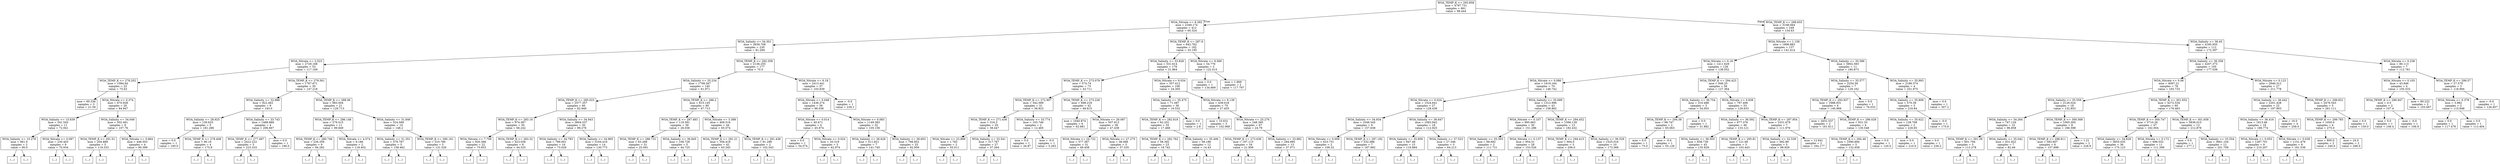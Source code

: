 digraph Tree {
node [shape=box] ;
0 [label="WOA_TEMP_K <= 293.858\nmse = 4797.731\nsamples = 661\nvalue = 98.444"] ;
1 [label="WOA_Nitrate <= 8.392\nmse = 2349.174\nsamples = 412\nvalue = 60.324"] ;
0 -> 1 [labeldistance=2.5, labelangle=45, headlabel="True"] ;
2 [label="WOA_Salinity <= 34.301\nmse = 2659.708\nsamples = 230\nvalue = 81.269"] ;
1 -> 2 ;
3 [label="WOA_Nitrate <= 2.523\nmse = 2729.168\nsamples = 53\nvalue = 117.169"] ;
2 -> 3 ;
4 [label="WOA_TEMP_K <= 278.202\nmse = 1084.64\nsamples = 23\nvalue = 75.63"] ;
3 -> 4 ;
5 [label="mse = 60.336\nsamples = 3\nvalue = 21.59"] ;
4 -> 5 ;
6 [label="WOA_Nitrate <= 0.374\nmse = 670.928\nsamples = 20\nvalue = 84.947"] ;
4 -> 6 ;
7 [label="WOA_Salinity <= 15.639\nmse = 341.545\nsamples = 11\nvalue = 72.941"] ;
6 -> 7 ;
8 [label="WOA_Salinity <= 10.279\nmse = 961.0\nsamples = 2\nvalue = 90.0"] ;
7 -> 8 ;
9 [label="(...)"] ;
8 -> 9 ;
10 [label="(...)"] ;
8 -> 10 ;
11 [label="WOA_Nitrate <= 0.087\nmse = 230.403\nsamples = 9\nvalue = 70.934"] ;
7 -> 11 ;
12 [label="(...)"] ;
11 -> 12 ;
13 [label="(...)"] ;
11 -> 13 ;
22 [label="WOA_Salinity <= 34.049\nmse = 502.461\nsamples = 9\nvalue = 107.76"] ;
6 -> 22 ;
23 [label="WOA_TEMP_K <= 291.01\nmse = 204.889\nsamples = 5\nvalue = 119.333"] ;
22 -> 23 ;
24 [label="(...)"] ;
23 -> 24 ;
29 [label="(...)"] ;
23 -> 29 ;
32 [label="WOA_Nitrate <= 0.864\nmse = 446.503\nsamples = 4\nvalue = 90.399"] ;
22 -> 32 ;
33 [label="(...)"] ;
32 -> 33 ;
34 [label="(...)"] ;
32 -> 34 ;
39 [label="WOA_TEMP_K <= 279.561\nmse = 1767.671\nsamples = 30\nvalue = 147.218"] ;
3 -> 39 ;
40 [label="WOA_Salinity <= 32.988\nmse = 922.462\nsamples = 9\nvalue = 193.0"] ;
39 -> 40 ;
41 [label="WOA_Salinity <= 28.925\nmse = 139.633\nsamples = 5\nvalue = 181.286"] ;
40 -> 41 ;
42 [label="mse = 0.0\nsamples = 1\nvalue = 195.0"] ;
41 -> 42 ;
43 [label="WOA_TEMP_K <= 278.408\nmse = 90.16\nsamples = 4\nvalue = 175.8"] ;
41 -> 43 ;
44 [label="(...)"] ;
43 -> 44 ;
47 [label="(...)"] ;
43 -> 47 ;
48 [label="WOA_Salinity <= 33.743\nmse = 1488.889\nsamples = 4\nvalue = 206.667"] ;
40 -> 48 ;
49 [label="WOA_TEMP_K <= 277.497\nmse = 2422.222\nsamples = 3\nvalue = 223.333"] ;
48 -> 49 ;
50 [label="(...)"] ;
49 -> 50 ;
51 [label="(...)"] ;
49 -> 51 ;
52 [label="mse = 0.0\nsamples = 1\nvalue = 190.0"] ;
48 -> 52 ;
53 [label="WOA_TEMP_K <= 288.06\nmse = 983.004\nsamples = 21\nvalue = 129.713"] ;
39 -> 53 ;
54 [label="WOA_TEMP_K <= 286.148\nmse = 279.515\nsamples = 11\nvalue = 99.849"] ;
53 -> 54 ;
55 [label="WOA_TEMP_K <= 280.746\nmse = 226.359\nsamples = 9\nvalue = 94.282"] ;
54 -> 55 ;
56 [label="(...)"] ;
55 -> 56 ;
63 [label="(...)"] ;
55 -> 63 ;
72 [label="WOA_Nitrate <= 4.574\nmse = 9.186\nsamples = 2\nvalue = 118.402"] ;
54 -> 72 ;
73 [label="(...)"] ;
72 -> 73 ;
74 [label="(...)"] ;
72 -> 74 ;
75 [label="WOA_Salinity <= 31.846\nmse = 524.589\nsamples = 10\nvalue = 148.2"] ;
53 -> 75 ;
76 [label="WOA_Salinity <= 31.351\nmse = 379.787\nsamples = 5\nvalue = 158.462"] ;
75 -> 76 ;
77 [label="(...)"] ;
76 -> 77 ;
82 [label="(...)"] ;
76 -> 82 ;
85 [label="WOA_TEMP_K <= 290.161\nmse = 310.766\nsamples = 5\nvalue = 131.526"] ;
75 -> 85 ;
86 [label="(...)"] ;
85 -> 86 ;
91 [label="(...)"] ;
85 -> 91 ;
94 [label="WOA_TEMP_K <= 292.358\nmse = 2136.255\nsamples = 177\nvalue = 70.5"] ;
2 -> 94 ;
95 [label="WOA_Salinity <= 35.234\nmse = 1708.267\nsamples = 140\nvalue = 61.971"] ;
94 -> 95 ;
96 [label="WOA_TEMP_K <= 285.023\nmse = 2577.357\nsamples = 60\nvalue = 82.949"] ;
95 -> 96 ;
97 [label="WOA_TEMP_K <= 283.16\nmse = 974.387\nsamples = 30\nvalue = 66.242"] ;
96 -> 97 ;
98 [label="WOA_Nitrate <= 7.709\nmse = 920.366\nsamples = 22\nvalue = 75.653"] ;
97 -> 98 ;
99 [label="(...)"] ;
98 -> 99 ;
128 [label="(...)"] ;
98 -> 128 ;
129 [label="WOA_TEMP_K <= 283.32\nmse = 423.036\nsamples = 8\nvalue = 44.525"] ;
97 -> 129 ;
130 [label="(...)"] ;
129 -> 130 ;
131 [label="(...)"] ;
129 -> 131 ;
144 [label="WOA_Salinity <= 34.943\nmse = 3604.537\nsamples = 30\nvalue = 99.276"] ;
96 -> 144 ;
145 [label="WOA_Salinity <= 34.793\nmse = 789.001\nsamples = 16\nvalue = 73.029"] ;
144 -> 145 ;
146 [label="(...)"] ;
145 -> 146 ;
165 [label="(...)"] ;
145 -> 165 ;
176 [label="WOA_Salinity <= 34.965\nmse = 5164.419\nsamples = 14\nvalue = 130.773"] ;
144 -> 176 ;
177 [label="(...)"] ;
176 -> 177 ;
178 [label="(...)"] ;
176 -> 178 ;
197 [label="WOA_TEMP_K <= 288.2\nmse = 615.145\nsamples = 80\nvalue = 47.713"] ;
95 -> 197 ;
198 [label="WOA_TEMP_K <= 287.483\nmse = 119.391\nsamples = 36\nvalue = 28.036"] ;
197 -> 198 ;
199 [label="WOA_TEMP_K <= 286.731\nmse = 63.268\nsamples = 31\nvalue = 25.091"] ;
198 -> 199 ;
200 [label="(...)"] ;
199 -> 200 ;
215 [label="(...)"] ;
199 -> 215 ;
222 [label="WOA_Salinity <= 36.845\nmse = 109.728\nsamples = 5\nvalue = 44.725"] ;
198 -> 222 ;
223 [label="(...)"] ;
222 -> 223 ;
230 [label="(...)"] ;
222 -> 230 ;
231 [label="WOA_Nitrate <= 3.388\nmse = 409.516\nsamples = 44\nvalue = 65.074"] ;
197 -> 231 ;
232 [label="WOA_TEMP_K <= 291.21\nmse = 356.418\nsamples = 42\nvalue = 63.345"] ;
231 -> 232 ;
233 [label="(...)"] ;
232 -> 233 ;
276 [label="(...)"] ;
232 -> 276 ;
295 [label="WOA_TEMP_K <= 291.438\nmse = 91.298\nsamples = 2\nvalue = 102.543"] ;
231 -> 295 ;
296 [label="(...)"] ;
295 -> 296 ;
297 [label="(...)"] ;
295 -> 297 ;
298 [label="WOA_Nitrate <= 6.18\nmse = 2413.441\nsamples = 37\nvalue = 103.839"] ;
94 -> 298 ;
299 [label="WOA_Nitrate <= 0.048\nmse = 1436.274\nsamples = 36\nvalue = 96.036"] ;
298 -> 299 ;
300 [label="WOA_Nitrate <= 0.014\nmse = 40.471\nsamples = 4\nvalue = 45.874"] ;
299 -> 300 ;
301 [label="mse = 0.0\nsamples = 1\nvalue = 54.574"] ;
300 -> 301 ;
302 [label="WOA_Nitrate <= 0.024\nmse = 20.319\nsamples = 3\nvalue = 42.974"] ;
300 -> 302 ;
303 [label="(...)"] ;
302 -> 303 ;
304 [label="(...)"] ;
302 -> 304 ;
305 [label="WOA_Nitrate <= 0.083\nmse = 1149.383\nsamples = 32\nvalue = 105.156"] ;
299 -> 305 ;
306 [label="WOA_Salinity <= 36.626\nmse = 511.921\nsamples = 7\nvalue = 141.745"] ;
305 -> 306 ;
307 [label="(...)"] ;
306 -> 307 ;
310 [label="(...)"] ;
306 -> 310 ;
311 [label="WOA_Salinity <= 36.603\nmse = 766.852\nsamples = 25\nvalue = 92.959"] ;
305 -> 311 ;
312 [label="(...)"] ;
311 -> 312 ;
329 [label="(...)"] ;
311 -> 329 ;
350 [label="mse = -0.0\nsamples = 1\nvalue = 239.1"] ;
298 -> 350 ;
351 [label="WOA_TEMP_K <= 287.9\nmse = 642.762\nsamples = 182\nvalue = 33.195"] ;
1 -> 351 ;
352 [label="WOA_Salinity <= 33.828\nmse = 531.614\nsamples = 179\nvalue = 31.864"] ;
351 -> 352 ;
353 [label="WOA_TEMP_K <= 273.079\nmse = 574.74\nsamples = 73\nvalue = 43.711"] ;
352 -> 353 ;
354 [label="WOA_TEMP_K <= 272.907\nmse = 342.569\nsamples = 31\nvalue = 36.823"] ;
353 -> 354 ;
355 [label="WOA_TEMP_K <= 271.436\nmse = 316.3\nsamples = 29\nvalue = 38.447"] ;
354 -> 355 ;
356 [label="WOA_Nitrate <= 23.899\nmse = 1.783\nsamples = 2\nvalue = 55.011"] ;
355 -> 356 ;
357 [label="(...)"] ;
356 -> 357 ;
358 [label="(...)"] ;
356 -> 358 ;
359 [label="WOA_Salinity <= 33.541\nmse = 317.767\nsamples = 27\nvalue = 37.264"] ;
355 -> 359 ;
360 [label="(...)"] ;
359 -> 360 ;
373 [label="(...)"] ;
359 -> 373 ;
396 [label="WOA_Salinity <= 33.774\nmse = 103.746\nsamples = 2\nvalue = 12.465"] ;
354 -> 396 ;
397 [label="mse = 0.0\nsamples = 1\nvalue = 26.87"] ;
396 -> 397 ;
398 [label="mse = -0.0\nsamples = 1\nvalue = 5.263"] ;
396 -> 398 ;
399 [label="WOA_TEMP_K <= 273.226\nmse = 698.218\nsamples = 42\nvalue = 49.615"] ;
353 -> 399 ;
400 [label="mse = 1640.874\nsamples = 6\nvalue = 62.681"] ;
399 -> 400 ;
401 [label="WOA_Nitrate <= 26.087\nmse = 507.913\nsamples = 36\nvalue = 47.438"] ;
399 -> 401 ;
402 [label="WOA_Nitrate <= 24.722\nmse = 577.387\nsamples = 31\nvalue = 49.458"] ;
401 -> 402 ;
403 [label="(...)"] ;
402 -> 403 ;
422 [label="(...)"] ;
402 -> 422 ;
435 [label="WOA_Nitrate <= 27.275\nmse = 38.068\nsamples = 5\nvalue = 37.335"] ;
401 -> 435 ;
436 [label="(...)"] ;
435 -> 436 ;
441 [label="(...)"] ;
435 -> 441 ;
444 [label="WOA_Nitrate <= 9.034\nmse = 357.412\nsamples = 106\nvalue = 24.305"] ;
352 -> 444 ;
445 [label="WOA_Salinity <= 35.475\nmse = 71.087\nsamples = 36\nvalue = 16.532"] ;
444 -> 445 ;
446 [label="WOA_TEMP_K <= 282.818\nmse = 62.201\nsamples = 35\nvalue = 17.468"] ;
445 -> 446 ;
447 [label="WOA_TEMP_K <= 282.762\nmse = 58.392\nsamples = 23\nvalue = 18.742"] ;
446 -> 447 ;
448 [label="(...)"] ;
447 -> 448 ;
455 [label="(...)"] ;
447 -> 455 ;
456 [label="WOA_Salinity <= 35.406\nmse = 58.186\nsamples = 12\nvalue = 14.43"] ;
446 -> 456 ;
457 [label="(...)"] ;
456 -> 457 ;
462 [label="(...)"] ;
456 -> 462 ;
463 [label="mse = 0.0\nsamples = 1\nvalue = 2.8"] ;
445 -> 463 ;
464 [label="WOA_Nitrate <= 9.139\nmse = 439.018\nsamples = 70\nvalue = 27.455"] ;
444 -> 464 ;
465 [label="mse = 10.631\nsamples = 3\nvalue = 102.068"] ;
464 -> 465 ;
466 [label="WOA_Nitrate <= 25.276\nmse = 248.395\nsamples = 67\nvalue = 24.79"] ;
464 -> 466 ;
467 [label="WOA_TEMP_K <= 273.636\nmse = 197.115\nsamples = 54\nvalue = 21.956"] ;
466 -> 467 ;
468 [label="(...)"] ;
467 -> 468 ;
477 [label="(...)"] ;
467 -> 477 ;
564 [label="WOA_Salinity <= 33.882\nmse = 284.995\nsamples = 13\nvalue = 37.071"] ;
466 -> 564 ;
565 [label="(...)"] ;
564 -> 565 ;
578 [label="(...)"] ;
564 -> 578 ;
587 [label="WOA_Nitrate <= 9.569\nmse = 54.776\nsamples = 3\nvalue = 122.015"] ;
351 -> 587 ;
588 [label="mse = 0.0\nsamples = 1\nvalue = 134.669"] ;
587 -> 588 ;
589 [label="mse = 1.869\nsamples = 2\nvalue = 117.797"] ;
587 -> 589 ;
590 [label="WOA_TEMP_K <= 298.655\nmse = 3108.064\nsamples = 249\nvalue = 154.63"] ;
0 -> 590 [labeldistance=2.5, labelangle=-45, headlabel="False"] ;
591 [label="WOA_Nitrate <= 1.158\nmse = 1896.883\nsamples = 137\nvalue = 141.414"] ;
590 -> 591 ;
592 [label="WOA_Nitrate <= 0.16\nmse = 1411.629\nsamples = 126\nvalue = 138.052"] ;
591 -> 592 ;
593 [label="WOA_Nitrate <= 0.086\nmse = 1619.164\nsamples = 70\nvalue = 146.742"] ;
592 -> 593 ;
594 [label="WOA_Nitrate <= 0.024\nmse = 1524.641\nsamples = 27\nvalue = 128.438"] ;
593 -> 594 ;
595 [label="WOA_Salinity <= 34.934\nmse = 1048.545\nsamples = 9\nvalue = 157.638"] ;
594 -> 595 ;
596 [label="WOA_Nitrate <= 0.009\nmse = 623.751\nsamples = 2\nvalue = 109.32"] ;
595 -> 596 ;
597 [label="(...)"] ;
596 -> 597 ;
598 [label="(...)"] ;
596 -> 598 ;
599 [label="WOA_TEMP_K <= 297.182\nmse = 532.086\nsamples = 7\nvalue = 167.992"] ;
595 -> 599 ;
600 [label="(...)"] ;
599 -> 600 ;
609 [label="(...)"] ;
599 -> 609 ;
612 [label="WOA_Salinity <= 36.647\nmse = 1083.942\nsamples = 18\nvalue = 112.925"] ;
594 -> 612 ;
613 [label="WOA_Salinity <= 35.959\nmse = 847.48\nsamples = 15\nvalue = 119.884"] ;
612 -> 613 ;
614 [label="(...)"] ;
613 -> 614 ;
631 [label="(...)"] ;
613 -> 631 ;
638 [label="WOA_Salinity <= 37.523\nmse = 27.346\nsamples = 3\nvalue = 64.213"] ;
612 -> 638 ;
639 [label="(...)"] ;
638 -> 639 ;
642 [label="(...)"] ;
638 -> 642 ;
643 [label="WOA_Salinity <= 35.699\nmse = 1312.996\nsamples = 43\nvalue = 158.862"] ;
593 -> 643 ;
644 [label="WOA_Nitrate <= 0.107\nmse = 995.663\nsamples = 30\nvalue = 151.286"] ;
643 -> 644 ;
645 [label="WOA_Salinity <= 35.303\nmse = 68.692\nsamples = 2\nvalue = 111.721"] ;
644 -> 645 ;
646 [label="(...)"] ;
645 -> 646 ;
647 [label="(...)"] ;
645 -> 647 ;
648 [label="WOA_Nitrate <= 0.137\nmse = 954.51\nsamples = 28\nvalue = 153.526"] ;
644 -> 648 ;
649 [label="(...)"] ;
648 -> 649 ;
658 [label="(...)"] ;
648 -> 658 ;
679 [label="WOA_TEMP_K <= 294.452\nmse = 1566.139\nsamples = 13\nvalue = 182.432"] ;
643 -> 679 ;
680 [label="WOA_TEMP_K <= 294.415\nmse = 904.0\nsamples = 3\nvalue = 206.0"] ;
679 -> 680 ;
681 [label="(...)"] ;
680 -> 681 ;
682 [label="(...)"] ;
680 -> 682 ;
683 [label="WOA_Salinity <= 36.529\nmse = 1525.016\nsamples = 10\nvalue = 173.368"] ;
679 -> 683 ;
684 [label="(...)"] ;
683 -> 684 ;
695 [label="(...)"] ;
683 -> 695 ;
702 [label="WOA_TEMP_K <= 294.423\nmse = 949.25\nsamples = 56\nvalue = 127.364"] ;
592 -> 702 ;
703 [label="WOA_Salinity <= 36.754\nmse = 310.488\nsamples = 3\nvalue = 54.003"] ;
702 -> 703 ;
704 [label="WOA_TEMP_K <= 294.38\nmse = 98.747\nsamples = 2\nvalue = 65.063"] ;
703 -> 704 ;
705 [label="mse = 0.0\nsamples = 1\nvalue = 75.0"] ;
704 -> 705 ;
706 [label="mse = -0.0\nsamples = 1\nvalue = 55.126"] ;
704 -> 706 ;
707 [label="mse = 0.0\nsamples = 1\nvalue = 31.882"] ;
703 -> 707 ;
708 [label="WOA_Nitrate <= 0.838\nmse = 797.406\nsamples = 53\nvalue = 129.633"] ;
702 -> 708 ;
709 [label="WOA_Salinity <= 36.592\nmse = 677.376\nsamples = 46\nvalue = 133.121"] ;
708 -> 709 ;
710 [label="WOA_Salinity <= 36.503\nmse = 638.739\nsamples = 43\nvalue = 135.929"] ;
709 -> 710 ;
711 [label="(...)"] ;
710 -> 711 ;
774 [label="(...)"] ;
710 -> 774 ;
775 [label="WOA_TEMP_K <= 295.81\nmse = 121.68\nsamples = 3\nvalue = 103.443"] ;
709 -> 775 ;
776 [label="(...)"] ;
775 -> 776 ;
777 [label="(...)"] ;
775 -> 777 ;
780 [label="WOA_TEMP_K <= 297.954\nmse = 1031.679\nsamples = 7\nvalue = 111.976"] ;
708 -> 780 ;
781 [label="WOA_Salinity <= 32.539\nmse = 492.89\nsamples = 5\nvalue = 99.929"] ;
780 -> 781 ;
782 [label="(...)"] ;
781 -> 782 ;
783 [label="(...)"] ;
781 -> 783 ;
790 [label="mse = 12.641\nsamples = 2\nvalue = 164.177"] ;
780 -> 790 ;
791 [label="WOA_Salinity <= 35.586\nmse = 5902.593\nsamples = 11\nvalue = 180.873"] ;
591 -> 791 ;
792 [label="WOA_Salinity <= 35.577\nmse = 2254.59\nsamples = 7\nvalue = 129.162"] ;
791 -> 792 ;
793 [label="WOA_TEMP_K <= 293.937\nmse = 1988.931\nsamples = 6\nvalue = 140.969"] ;
792 -> 793 ;
794 [label="mse = 3452.537\nsamples = 2\nvalue = 161.811"] ;
793 -> 794 ;
795 [label="WOA_TEMP_K <= 296.028\nmse = 931.33\nsamples = 4\nvalue = 130.548"] ;
793 -> 795 ;
796 [label="WOA_TEMP_K <= 294.46\nmse = 1090.894\nsamples = 3\nvalue = 132.658"] ;
795 -> 796 ;
797 [label="(...)"] ;
796 -> 797 ;
798 [label="(...)"] ;
796 -> 798 ;
799 [label="mse = 0.0\nsamples = 1\nvalue = 120.0"] ;
795 -> 799 ;
800 [label="mse = 0.0\nsamples = 1\nvalue = 76.033"] ;
792 -> 800 ;
801 [label="WOA_Salinity <= 35.993\nmse = 2186.374\nsamples = 4\nvalue = 251.975"] ;
791 -> 801 ;
802 [label="WOA_Salinity <= 35.809\nmse = 570.39\nsamples = 3\nvalue = 218.84"] ;
801 -> 802 ;
803 [label="WOA_Salinity <= 35.622\nmse = 128.708\nsamples = 2\nvalue = 229.65"] ;
802 -> 803 ;
804 [label="mse = 0.0\nsamples = 1\nvalue = 210.0"] ;
803 -> 804 ;
805 [label="mse = 0.0\nsamples = 1\nvalue = 236.2"] ;
803 -> 805 ;
806 [label="mse = -0.0\nsamples = 1\nvalue = 175.6"] ;
802 -> 806 ;
807 [label="mse = 0.0\nsamples = 1\nvalue = 307.2"] ;
801 -> 807 ;
808 [label="WOA_Salinity <= 36.45\nmse = 4185.955\nsamples = 112\nvalue = 172.397"] ;
590 -> 808 ;
809 [label="WOA_Salinity <= 36.358\nmse = 4207.373\nsamples = 105\nvalue = 177.038"] ;
808 -> 809 ;
810 [label="WOA_Nitrate <= 0.06\nmse = 4097.21\nsamples = 78\nvalue = 165.733"] ;
809 -> 810 ;
811 [label="WOA_Salinity <= 35.559\nmse = 2126.024\nsamples = 18\nvalue = 132.853"] ;
810 -> 811 ;
812 [label="WOA_Salinity <= 34.264\nmse = 747.129\nsamples = 10\nvalue = 96.858"] ;
811 -> 812 ;
813 [label="WOA_TEMP_K <= 301.38\nmse = 601.794\nsamples = 3\nvalue = 113.278"] ;
812 -> 813 ;
814 [label="(...)"] ;
813 -> 814 ;
815 [label="(...)"] ;
813 -> 815 ;
818 [label="WOA_Salinity <= 35.042\nmse = 431.922\nsamples = 7\nvalue = 82.49"] ;
812 -> 818 ;
819 [label="(...)"] ;
818 -> 819 ;
828 [label="(...)"] ;
818 -> 828 ;
831 [label="WOA_TEMP_K <= 300.568\nmse = 1065.305\nsamples = 8\nvalue = 166.598"] ;
811 -> 831 ;
832 [label="WOA_TEMP_K <= 298.811\nmse = 583.607\nsamples = 6\nvalue = 157.698"] ;
831 -> 832 ;
833 [label="(...)"] ;
832 -> 833 ;
836 [label="(...)"] ;
832 -> 836 ;
837 [label="mse = 1.21\nsamples = 2\nvalue = 228.9"] ;
831 -> 837 ;
838 [label="WOA_TEMP_K <= 301.652\nmse = 4272.534\nsamples = 60\nvalue = 176.463"] ;
810 -> 838 ;
839 [label="WOA_TEMP_K <= 300.747\nmse = 3710.26\nsamples = 47\nvalue = 162.004"] ;
838 -> 839 ;
840 [label="WOA_Salinity <= 34.629\nmse = 3655.035\nsamples = 36\nvalue = 175.123"] ;
839 -> 840 ;
841 [label="(...)"] ;
840 -> 841 ;
856 [label="(...)"] ;
840 -> 856 ;
885 [label="WOA_Nitrate <= 0.172\nmse = 698.552\nsamples = 11\nvalue = 111.399"] ;
839 -> 885 ;
886 [label="(...)"] ;
885 -> 886 ;
889 [label="(...)"] ;
885 -> 889 ;
906 [label="WOA_TEMP_K <= 301.658\nmse = 3836.015\nsamples = 13\nvalue = 212.878"] ;
838 -> 906 ;
907 [label="mse = 0.0\nsamples = 1\nvalue = 277.1"] ;
906 -> 907 ;
908 [label="WOA_Salinity <= 33.554\nmse = 3661.104\nsamples = 12\nvalue = 201.709"] ;
906 -> 908 ;
909 [label="(...)"] ;
908 -> 909 ;
914 [label="(...)"] ;
908 -> 914 ;
931 [label="WOA_Nitrate <= 0.123\nmse = 2946.312\nsamples = 27\nvalue = 211.778"] ;
809 -> 931 ;
932 [label="WOA_Salinity <= 36.442\nmse = 2201.428\nsamples = 22\nvalue = 197.903"] ;
931 -> 932 ;
933 [label="WOA_Salinity <= 36.416\nmse = 1813.46\nsamples = 18\nvalue = 186.774"] ;
932 -> 933 ;
934 [label="WOA_Nitrate <= 0.053\nmse = 1287.701\nsamples = 9\nvalue = 210.207"] ;
933 -> 934 ;
935 [label="(...)"] ;
934 -> 935 ;
940 [label="(...)"] ;
934 -> 940 ;
941 [label="WOA_Nitrate <= 0.039\nmse = 1151.479\nsamples = 9\nvalue = 161.538"] ;
933 -> 941 ;
942 [label="(...)"] ;
941 -> 942 ;
943 [label="(...)"] ;
941 -> 943 ;
944 [label="mse = 16.0\nsamples = 4\nvalue = 258.0"] ;
932 -> 944 ;
945 [label="WOA_TEMP_K <= 299.831\nmse = 2476.543\nsamples = 5\nvalue = 261.111"] ;
931 -> 945 ;
946 [label="WOA_TEMP_K <= 299.783\nmse = 1050.0\nsamples = 4\nvalue = 275.0"] ;
945 -> 946 ;
947 [label="mse = 800.0\nsamples = 2\nvalue = 240.0"] ;
946 -> 947 ;
948 [label="mse = 24.0\nsamples = 2\nvalue = 296.0"] ;
946 -> 948 ;
949 [label="mse = 0.0\nsamples = 1\nvalue = 150.0"] ;
945 -> 949 ;
950 [label="WOA_Nitrate <= 0.238\nmse = 80.113\nsamples = 7\nvalue = 112.781"] ;
808 -> 950 ;
951 [label="WOA_Nitrate <= 0.105\nmse = 43.846\nsamples = 4\nvalue = 105.533"] ;
950 -> 951 ;
952 [label="WOA_TEMP_K <= 299.947\nmse = 0.5\nsamples = 2\nvalue = 107.4"] ;
951 -> 952 ;
953 [label="mse = 0.0\nsamples = 1\nvalue = 108.4"] ;
952 -> 953 ;
954 [label="mse = -0.0\nsamples = 1\nvalue = 106.9"] ;
952 -> 954 ;
955 [label="mse = 80.222\nsamples = 2\nvalue = 103.667"] ;
951 -> 955 ;
956 [label="WOA_TEMP_K <= 299.57\nmse = 27.579\nsamples = 3\nvalue = 118.994"] ;
950 -> 956 ;
957 [label="WOA_Nitrate <= 0.378\nmse = 3.982\nsamples = 2\nvalue = 115.848"] ;
956 -> 957 ;
958 [label="mse = 0.0\nsamples = 1\nvalue = 117.478"] ;
957 -> 958 ;
959 [label="mse = 0.0\nsamples = 1\nvalue = 113.404"] ;
957 -> 959 ;
960 [label="mse = -0.0\nsamples = 1\nvalue = 126.857"] ;
956 -> 960 ;
}